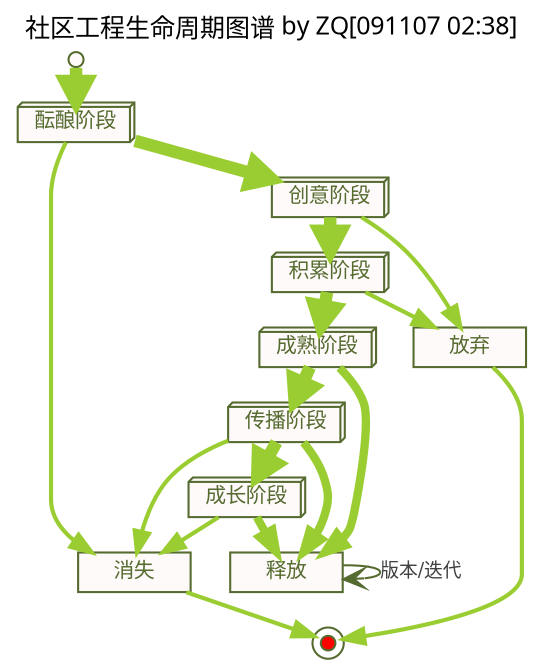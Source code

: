 digraph G {
/*图片生成命令:: need:: apt-get install graphviz-cairo
$ dot -Tpng:cairo eb-flow_v9.11.6.dot -o eb-flow.png
       size="20,15",
*/
    graph [label="社区工程生命周期图谱 by ZQ[091107 02:38]",
        labeljust="l",labelloc="t",
        fontsize=12.0,
        fontname="VeraSansYuanTi-Regular.ttf",        
        center=1, 
        ranksep=0.2,
        ratio=compress,
        rankdir=TB,
        ];

    node[fontsize=10.0,
        style=filled,fillcolor=snow,
        color=darkolivegreen,fontcolor=darkolivegreen,
        height=0.1,
        shape=plaintext,
        ];
    /*dir=both,color=yellowgreen,*/
    edge [fontsize=9.0,
        fontcolor=gray25,
        color=gray30,
		arrowhead=vee,
		arrowtail=none,
        ];

    /*图元声明
    */
    start       [label="开始",shape=point];
    end         [label="",shape=doublecircle,fillcolor=red];
    brew        [label="酝酿阶段",shape=box3d];
    design      [label="创意阶段",shape=box3d];
    stuff       [label="积累阶段",shape=box3d];
    useful      [label="成熟阶段",shape=box3d];
    spread      [label="传播阶段",shape=box3d];
    growing     [label="成长阶段",shape=box3d];
    
    published   [label="释放",shape=box];
    losted      [label="消失",shape=box];
    canceled    [label="放弃",shape=box];

    

    /*流程关系
    */
    start->brew->design->stuff->useful->spread->growing  [color=yellowgreen,arrowhead=normal,style="setlinewidth(6)"];
    useful->published [color=yellowgreen,arrowhead=normal,style="setlinewidth(4)"];
    spread->published [color=yellowgreen,arrowhead=normal,style="setlinewidth(4)"];
    growing->published [color=yellowgreen,arrowhead=normal,style="setlinewidth(4)"];
    published->published [label="版本/迭代",color=darkolivegreen,];
    
        brew->losted->end   [color=yellowgreen,arrowhead=normal,style="setlinewidth(2)"];
        design->canceled    [color=yellowgreen,arrowhead=normal,style="setlinewidth(2)"];
        stuff->canceled     [color=yellowgreen,arrowhead=normal,style="setlinewidth(2)"];

        spread->losted    [color=yellowgreen,arrowhead=normal,style="setlinewidth(2)"];
        growing->losted    [color=yellowgreen,arrowhead=normal,style="setlinewidth(2)"];
            canceled->end       [color=yellowgreen,arrowhead=normal,style="setlinewidth(2)"];
}

